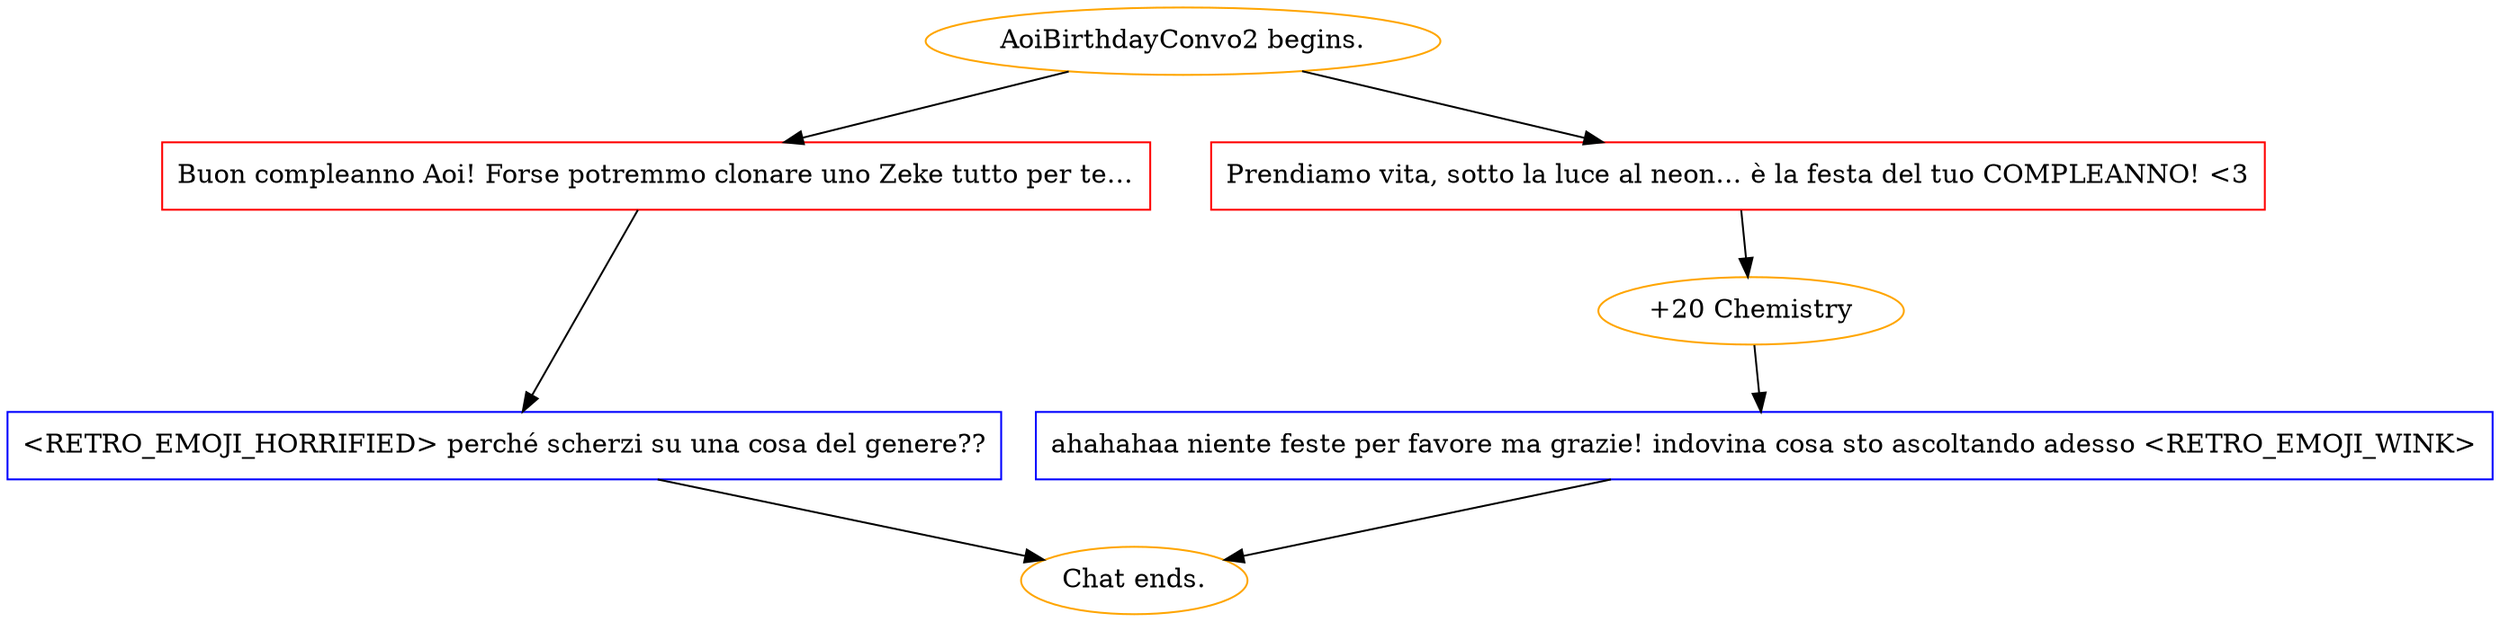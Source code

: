 digraph {
	"AoiBirthdayConvo2 begins." [color=orange];
		"AoiBirthdayConvo2 begins." -> j3193363142;
		"AoiBirthdayConvo2 begins." -> j2384733621;
	j3193363142 [label="Buon compleanno Aoi! Forse potremmo clonare uno Zeke tutto per te…",shape=box,color=red];
		j3193363142 -> j1313603369;
	j2384733621 [label="Prendiamo vita, sotto la luce al neon… è la festa del tuo COMPLEANNO! <3",shape=box,color=red];
		j2384733621 -> j98326847;
	j1313603369 [label="<RETRO_EMOJI_HORRIFIED> perché scherzi su una cosa del genere??",shape=box,color=blue];
		j1313603369 -> "Chat ends.";
	j98326847 [label="+20 Chemistry",color=orange];
		j98326847 -> j3970565384;
	"Chat ends." [color=orange];
	j3970565384 [label="ahahahaa niente feste per favore ma grazie! indovina cosa sto ascoltando adesso <RETRO_EMOJI_WINK>",shape=box,color=blue];
		j3970565384 -> "Chat ends.";
}